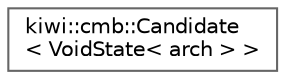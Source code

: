 digraph "Graphical Class Hierarchy"
{
 // LATEX_PDF_SIZE
  bgcolor="transparent";
  edge [fontname=Helvetica,fontsize=10,labelfontname=Helvetica,labelfontsize=10];
  node [fontname=Helvetica,fontsize=10,shape=box,height=0.2,width=0.4];
  rankdir="LR";
  Node0 [id="Node000000",label="kiwi::cmb::Candidate\l\< VoidState\< arch \> \>",height=0.2,width=0.4,color="grey40", fillcolor="white", style="filled",URL="$structkiwi_1_1cmb_1_1Candidate_3_01VoidState_3_01arch_01_4_01_4.html",tooltip=" "];
}
